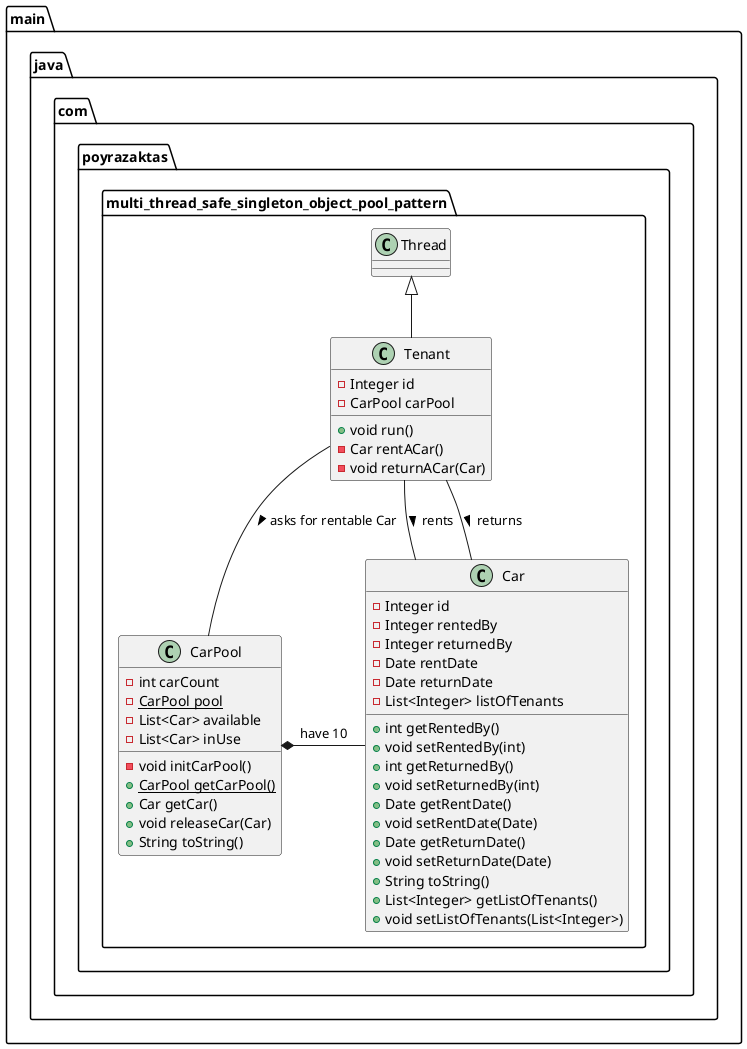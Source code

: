 @startuml
class main.java.com.poyrazaktas.multi_thread_safe_singleton_object_pool_pattern.CarPool {
- int carCount
- {static} CarPool pool
- List<Car> available
- List<Car> inUse
- void initCarPool()
+ {static} CarPool getCarPool()
+ Car getCar()
+ void releaseCar(Car)
+ String toString()
}
class main.java.com.poyrazaktas.multi_thread_safe_singleton_object_pool_pattern.Tenant {
- Integer id
- CarPool carPool
+ void run()
- Car rentACar()
- void returnACar(Car)
}
class main.java.com.poyrazaktas.multi_thread_safe_singleton_object_pool_pattern.Car {
- Integer id
- Integer rentedBy
- Integer returnedBy
- Date rentDate
- Date returnDate
- List<Integer> listOfTenants
+ int getRentedBy()
+ void setRentedBy(int)
+ int getReturnedBy()
+ void setReturnedBy(int)
+ Date getRentDate()
+ void setRentDate(Date)
+ Date getReturnDate()
+ void setReturnDate(Date)
+ String toString()
+ List<Integer> getListOfTenants()
+ void setListOfTenants(List<Integer>)
}

main.java.com.poyrazaktas.multi_thread_safe_singleton_object_pool_pattern.CarPool *- main.java.com.poyrazaktas.multi_thread_safe_singleton_object_pool_pattern.Car : have 10

main.java.com.poyrazaktas.multi_thread_safe_singleton_object_pool_pattern.Tenant -- main.java.com.poyrazaktas.multi_thread_safe_singleton_object_pool_pattern.CarPool : asks for rentable Car >

main.java.com.poyrazaktas.multi_thread_safe_singleton_object_pool_pattern.Tenant -- main.java.com.poyrazaktas.multi_thread_safe_singleton_object_pool_pattern.Car :  rents  >

main.java.com.poyrazaktas.multi_thread_safe_singleton_object_pool_pattern.Tenant -- main.java.com.poyrazaktas.multi_thread_safe_singleton_object_pool_pattern.Car :  returns  >

main.java.com.poyrazaktas.multi_thread_safe_singleton_object_pool_pattern.Thread <|-- main.java.com.poyrazaktas.multi_thread_safe_singleton_object_pool_pattern.Tenant
@enduml